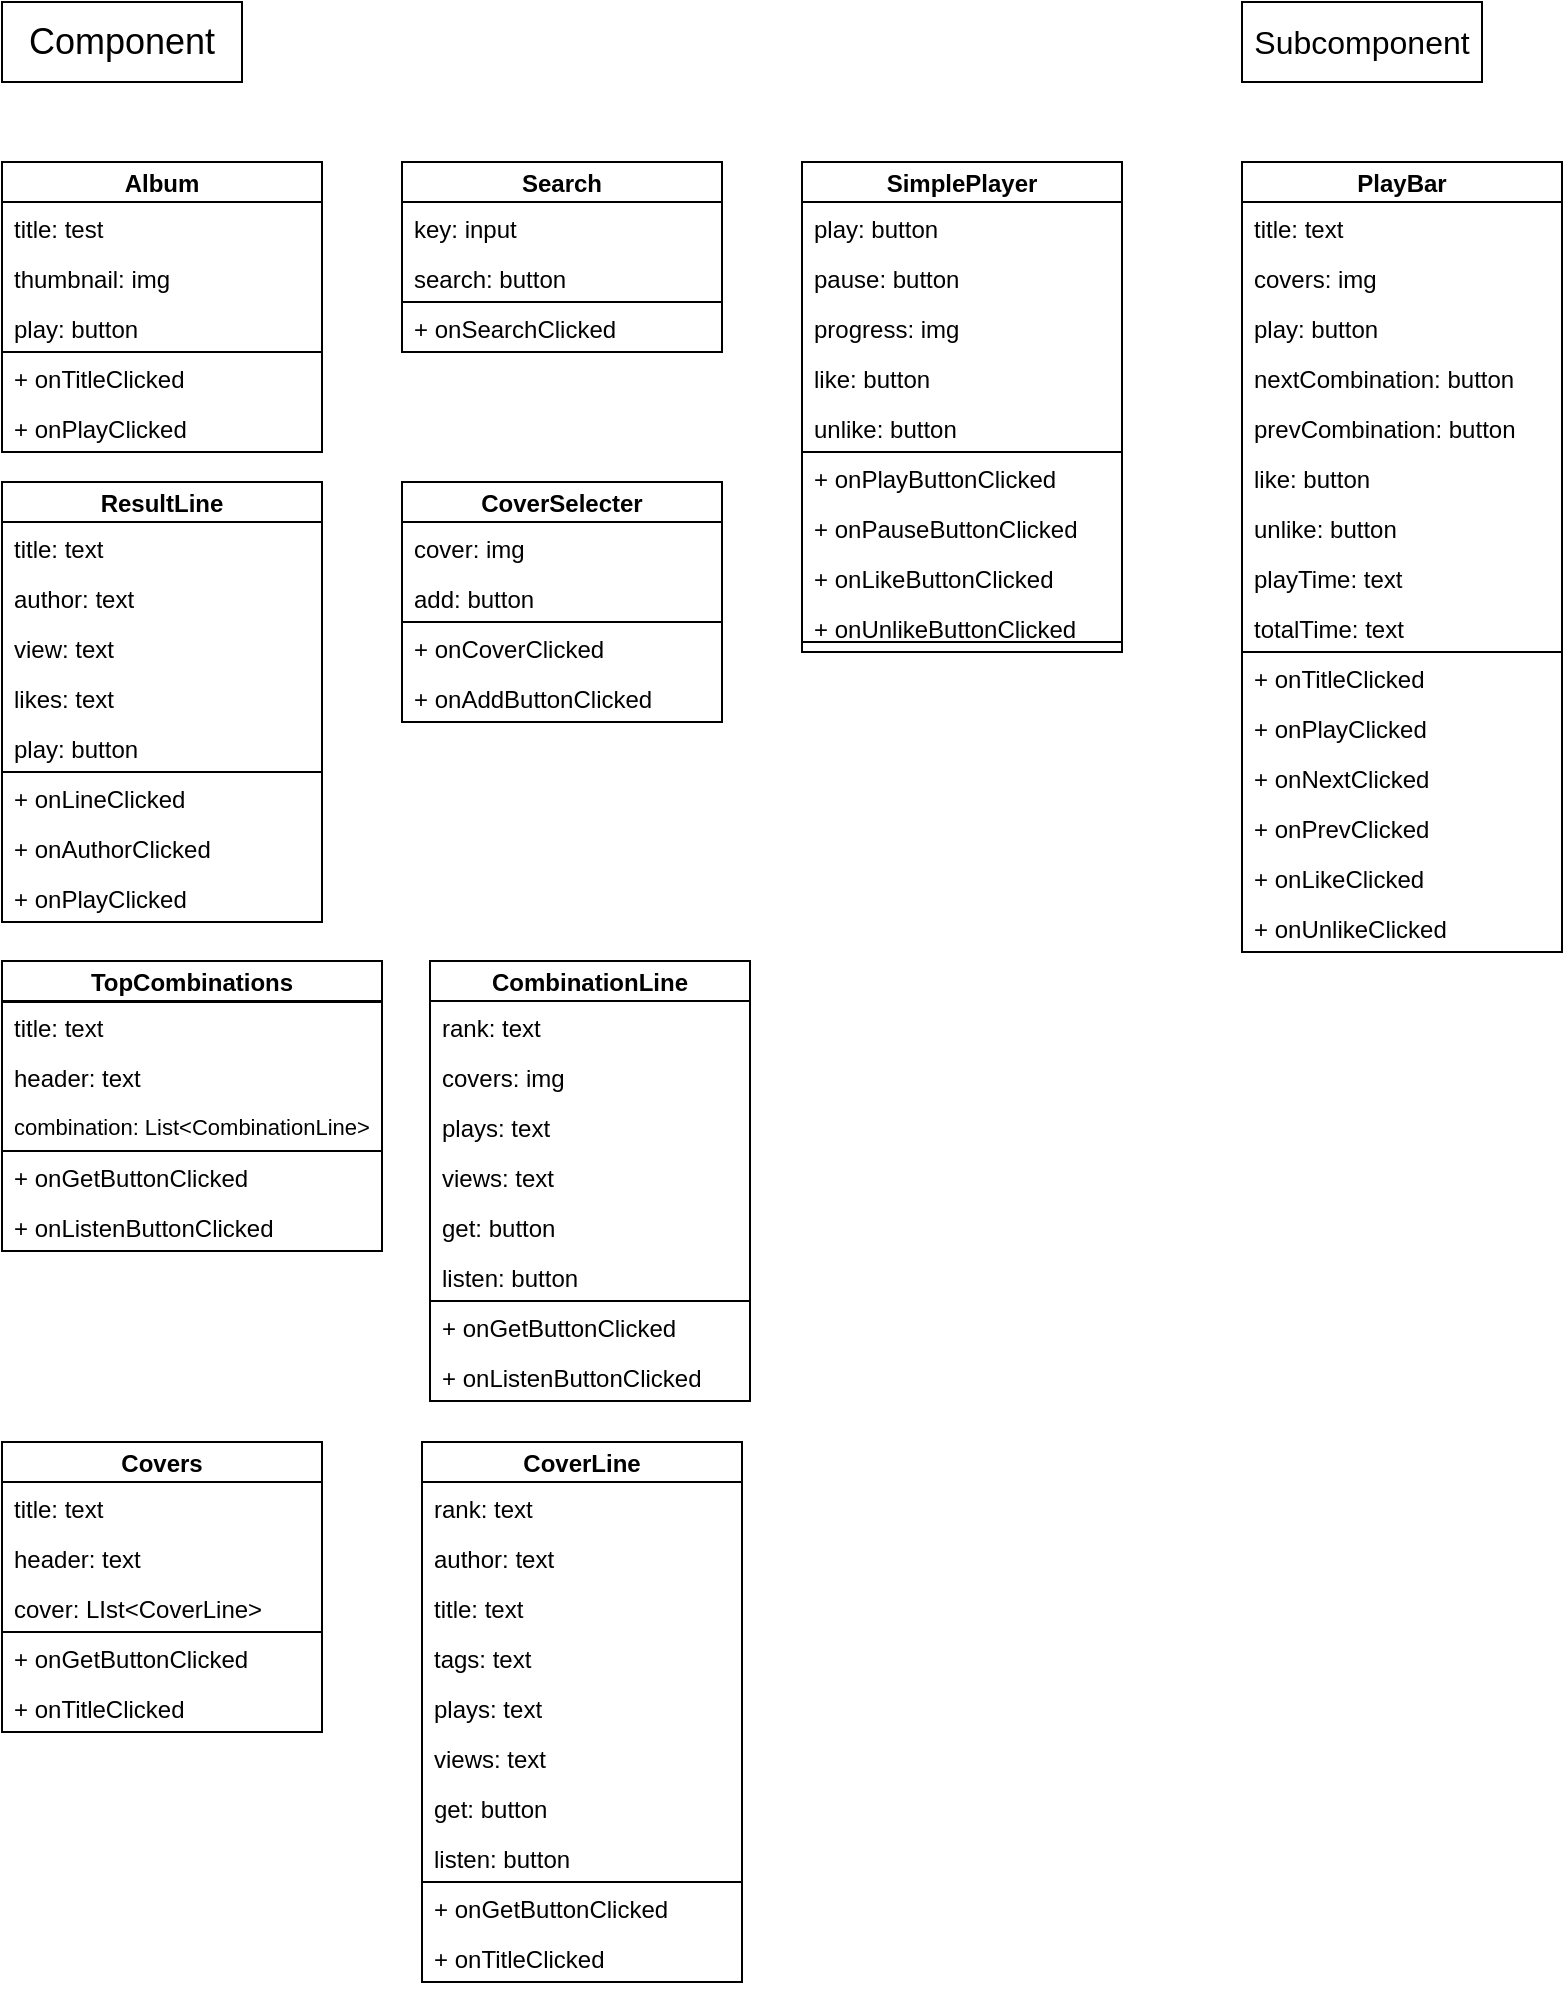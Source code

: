 <mxfile>
    <diagram id="yxfAynj5KHn1HwAmodsz" name="Page-1">
        <mxGraphModel dx="1209" dy="1129" grid="1" gridSize="10" guides="1" tooltips="1" connect="1" arrows="1" fold="1" page="1" pageScale="1" pageWidth="827" pageHeight="1169" math="0" shadow="0">
            <root>
                <mxCell id="0"/>
                <mxCell id="1" parent="0"/>
                <mxCell id="4" value="&lt;font style=&quot;font-size: 18px&quot;&gt;Component&lt;/font&gt;" style="whiteSpace=wrap;html=1;" parent="1" vertex="1">
                    <mxGeometry x="40" y="40" width="120" height="40" as="geometry"/>
                </mxCell>
                <mxCell id="5" value="&lt;font style=&quot;font-size: 16px&quot;&gt;Subcomponent&lt;/font&gt;" style="whiteSpace=wrap;html=1;" parent="1" vertex="1">
                    <mxGeometry x="660" y="40" width="120" height="40" as="geometry"/>
                </mxCell>
                <mxCell id="26" value="PlayBar" style="swimlane;startSize=20;" parent="1" vertex="1">
                    <mxGeometry x="660" y="120" width="160" height="395" as="geometry">
                        <mxRectangle x="-800" y="120" width="130" height="23" as="alternateBounds"/>
                    </mxGeometry>
                </mxCell>
                <mxCell id="27" value="" style="swimlane;fontStyle=0;childLayout=stackLayout;horizontal=1;startSize=0;horizontalStack=0;resizeParent=1;resizeParentMax=0;resizeLast=0;collapsible=1;marginBottom=0;" parent="26" vertex="1">
                    <mxGeometry y="20" width="160" height="225" as="geometry">
                        <mxRectangle y="20" width="40" height="26" as="alternateBounds"/>
                    </mxGeometry>
                </mxCell>
                <mxCell id="28" value="title: text" style="text;strokeColor=none;fillColor=none;align=left;verticalAlign=top;spacingLeft=4;spacingRight=4;overflow=hidden;rotatable=0;points=[[0,0.5],[1,0.5]];portConstraint=eastwest;" parent="27" vertex="1">
                    <mxGeometry width="160" height="25" as="geometry"/>
                </mxCell>
                <mxCell id="37" value="covers: img" style="text;strokeColor=none;fillColor=none;align=left;verticalAlign=top;spacingLeft=4;spacingRight=4;overflow=hidden;rotatable=0;points=[[0,0.5],[1,0.5]];portConstraint=eastwest;" parent="27" vertex="1">
                    <mxGeometry y="25" width="160" height="25" as="geometry"/>
                </mxCell>
                <mxCell id="38" value="play: button" style="text;strokeColor=none;fillColor=none;align=left;verticalAlign=top;spacingLeft=4;spacingRight=4;overflow=hidden;rotatable=0;points=[[0,0.5],[1,0.5]];portConstraint=eastwest;" parent="27" vertex="1">
                    <mxGeometry y="50" width="160" height="25" as="geometry"/>
                </mxCell>
                <mxCell id="39" value="nextCombination: button" style="text;strokeColor=none;fillColor=none;align=left;verticalAlign=top;spacingLeft=4;spacingRight=4;overflow=hidden;rotatable=0;points=[[0,0.5],[1,0.5]];portConstraint=eastwest;" parent="27" vertex="1">
                    <mxGeometry y="75" width="160" height="25" as="geometry"/>
                </mxCell>
                <mxCell id="40" value="prevCombination: button" style="text;strokeColor=none;fillColor=none;align=left;verticalAlign=top;spacingLeft=4;spacingRight=4;overflow=hidden;rotatable=0;points=[[0,0.5],[1,0.5]];portConstraint=eastwest;" parent="27" vertex="1">
                    <mxGeometry y="100" width="160" height="25" as="geometry"/>
                </mxCell>
                <mxCell id="41" value="like: button" style="text;strokeColor=none;fillColor=none;align=left;verticalAlign=top;spacingLeft=4;spacingRight=4;overflow=hidden;rotatable=0;points=[[0,0.5],[1,0.5]];portConstraint=eastwest;" parent="27" vertex="1">
                    <mxGeometry y="125" width="160" height="25" as="geometry"/>
                </mxCell>
                <mxCell id="42" value="unlike: button" style="text;strokeColor=none;fillColor=none;align=left;verticalAlign=top;spacingLeft=4;spacingRight=4;overflow=hidden;rotatable=0;points=[[0,0.5],[1,0.5]];portConstraint=eastwest;" parent="27" vertex="1">
                    <mxGeometry y="150" width="160" height="25" as="geometry"/>
                </mxCell>
                <mxCell id="43" value="playTime: text" style="text;strokeColor=none;fillColor=none;align=left;verticalAlign=top;spacingLeft=4;spacingRight=4;overflow=hidden;rotatable=0;points=[[0,0.5],[1,0.5]];portConstraint=eastwest;" parent="27" vertex="1">
                    <mxGeometry y="175" width="160" height="25" as="geometry"/>
                </mxCell>
                <mxCell id="44" value="totalTime: text" style="text;strokeColor=none;fillColor=none;align=left;verticalAlign=top;spacingLeft=4;spacingRight=4;overflow=hidden;rotatable=0;points=[[0,0.5],[1,0.5]];portConstraint=eastwest;" parent="27" vertex="1">
                    <mxGeometry y="200" width="160" height="25" as="geometry"/>
                </mxCell>
                <mxCell id="31" value="" style="swimlane;fontStyle=0;childLayout=stackLayout;horizontal=1;startSize=0;horizontalStack=0;resizeParent=1;resizeParentMax=0;resizeLast=0;collapsible=1;marginBottom=0;" parent="26" vertex="1">
                    <mxGeometry y="245" width="160" height="150" as="geometry">
                        <mxRectangle y="20" width="40" height="26" as="alternateBounds"/>
                    </mxGeometry>
                </mxCell>
                <mxCell id="32" value="+ onTitleClicked" style="text;strokeColor=none;fillColor=none;align=left;verticalAlign=top;spacingLeft=4;spacingRight=4;overflow=hidden;rotatable=0;points=[[0,0.5],[1,0.5]];portConstraint=eastwest;" parent="31" vertex="1">
                    <mxGeometry width="160" height="25" as="geometry"/>
                </mxCell>
                <mxCell id="46" value="+ onPlayClicked" style="text;strokeColor=none;fillColor=none;align=left;verticalAlign=top;spacingLeft=4;spacingRight=4;overflow=hidden;rotatable=0;points=[[0,0.5],[1,0.5]];portConstraint=eastwest;" parent="31" vertex="1">
                    <mxGeometry y="25" width="160" height="25" as="geometry"/>
                </mxCell>
                <mxCell id="47" value="+ onNextClicked" style="text;strokeColor=none;fillColor=none;align=left;verticalAlign=top;spacingLeft=4;spacingRight=4;overflow=hidden;rotatable=0;points=[[0,0.5],[1,0.5]];portConstraint=eastwest;" parent="31" vertex="1">
                    <mxGeometry y="50" width="160" height="25" as="geometry"/>
                </mxCell>
                <mxCell id="48" value="+ onPrevClicked" style="text;strokeColor=none;fillColor=none;align=left;verticalAlign=top;spacingLeft=4;spacingRight=4;overflow=hidden;rotatable=0;points=[[0,0.5],[1,0.5]];portConstraint=eastwest;" parent="31" vertex="1">
                    <mxGeometry y="75" width="160" height="25" as="geometry"/>
                </mxCell>
                <mxCell id="49" value="+ onLikeClicked" style="text;strokeColor=none;fillColor=none;align=left;verticalAlign=top;spacingLeft=4;spacingRight=4;overflow=hidden;rotatable=0;points=[[0,0.5],[1,0.5]];portConstraint=eastwest;" parent="31" vertex="1">
                    <mxGeometry y="100" width="160" height="25" as="geometry"/>
                </mxCell>
                <mxCell id="50" value="+ onUnlikeClicked" style="text;strokeColor=none;fillColor=none;align=left;verticalAlign=top;spacingLeft=4;spacingRight=4;overflow=hidden;rotatable=0;points=[[0,0.5],[1,0.5]];portConstraint=eastwest;" parent="31" vertex="1">
                    <mxGeometry y="125" width="160" height="25" as="geometry"/>
                </mxCell>
                <mxCell id="80" value="Album" style="swimlane;startSize=20;" parent="1" vertex="1">
                    <mxGeometry x="40" y="120" width="160" height="145" as="geometry">
                        <mxRectangle x="-800" y="120" width="130" height="23" as="alternateBounds"/>
                    </mxGeometry>
                </mxCell>
                <mxCell id="81" value="" style="swimlane;fontStyle=0;childLayout=stackLayout;horizontal=1;startSize=0;horizontalStack=0;resizeParent=1;resizeParentMax=0;resizeLast=0;collapsible=1;marginBottom=0;" parent="80" vertex="1">
                    <mxGeometry y="20" width="160" height="75" as="geometry">
                        <mxRectangle y="20" width="40" height="26" as="alternateBounds"/>
                    </mxGeometry>
                </mxCell>
                <mxCell id="82" value="title: test" style="text;strokeColor=none;fillColor=none;align=left;verticalAlign=top;spacingLeft=4;spacingRight=4;overflow=hidden;rotatable=0;points=[[0,0.5],[1,0.5]];portConstraint=eastwest;" parent="81" vertex="1">
                    <mxGeometry width="160" height="25" as="geometry"/>
                </mxCell>
                <mxCell id="83" value="thumbnail: img" style="text;strokeColor=none;fillColor=none;align=left;verticalAlign=top;spacingLeft=4;spacingRight=4;overflow=hidden;rotatable=0;points=[[0,0.5],[1,0.5]];portConstraint=eastwest;" parent="81" vertex="1">
                    <mxGeometry y="25" width="160" height="25" as="geometry"/>
                </mxCell>
                <mxCell id="84" value="play: button" style="text;strokeColor=none;fillColor=none;align=left;verticalAlign=top;spacingLeft=4;spacingRight=4;overflow=hidden;rotatable=0;points=[[0,0.5],[1,0.5]];portConstraint=eastwest;" parent="81" vertex="1">
                    <mxGeometry y="50" width="160" height="25" as="geometry"/>
                </mxCell>
                <mxCell id="86" value="" style="swimlane;fontStyle=0;childLayout=stackLayout;horizontal=1;startSize=0;horizontalStack=0;resizeParent=1;resizeParentMax=0;resizeLast=0;collapsible=1;marginBottom=0;" parent="80" vertex="1">
                    <mxGeometry y="95" width="160" height="50" as="geometry">
                        <mxRectangle y="20" width="40" height="26" as="alternateBounds"/>
                    </mxGeometry>
                </mxCell>
                <mxCell id="87" value="+ onTitleClicked" style="text;strokeColor=none;fillColor=none;align=left;verticalAlign=top;spacingLeft=4;spacingRight=4;overflow=hidden;rotatable=0;points=[[0,0.5],[1,0.5]];portConstraint=eastwest;" parent="86" vertex="1">
                    <mxGeometry width="160" height="25" as="geometry"/>
                </mxCell>
                <mxCell id="88" value="+ onPlayClicked" style="text;strokeColor=none;fillColor=none;align=left;verticalAlign=top;spacingLeft=4;spacingRight=4;overflow=hidden;rotatable=0;points=[[0,0.5],[1,0.5]];portConstraint=eastwest;" parent="86" vertex="1">
                    <mxGeometry y="25" width="160" height="25" as="geometry"/>
                </mxCell>
                <mxCell id="90" value="ResultLine" style="swimlane;startSize=20;" parent="1" vertex="1">
                    <mxGeometry x="40" y="280" width="160" height="220" as="geometry">
                        <mxRectangle x="-800" y="120" width="130" height="23" as="alternateBounds"/>
                    </mxGeometry>
                </mxCell>
                <mxCell id="91" value="" style="swimlane;fontStyle=0;childLayout=stackLayout;horizontal=1;startSize=0;horizontalStack=0;resizeParent=1;resizeParentMax=0;resizeLast=0;collapsible=1;marginBottom=0;" parent="90" vertex="1">
                    <mxGeometry y="20" width="160" height="125" as="geometry">
                        <mxRectangle y="20" width="40" height="26" as="alternateBounds"/>
                    </mxGeometry>
                </mxCell>
                <mxCell id="92" value="title: text" style="text;strokeColor=none;fillColor=none;align=left;verticalAlign=top;spacingLeft=4;spacingRight=4;overflow=hidden;rotatable=0;points=[[0,0.5],[1,0.5]];portConstraint=eastwest;" parent="91" vertex="1">
                    <mxGeometry width="160" height="25" as="geometry"/>
                </mxCell>
                <mxCell id="93" value="author: text" style="text;strokeColor=none;fillColor=none;align=left;verticalAlign=top;spacingLeft=4;spacingRight=4;overflow=hidden;rotatable=0;points=[[0,0.5],[1,0.5]];portConstraint=eastwest;" parent="91" vertex="1">
                    <mxGeometry y="25" width="160" height="25" as="geometry"/>
                </mxCell>
                <mxCell id="94" value="view: text" style="text;strokeColor=none;fillColor=none;align=left;verticalAlign=top;spacingLeft=4;spacingRight=4;overflow=hidden;rotatable=0;points=[[0,0.5],[1,0.5]];portConstraint=eastwest;" parent="91" vertex="1">
                    <mxGeometry y="50" width="160" height="25" as="geometry"/>
                </mxCell>
                <mxCell id="100" value="likes: text" style="text;strokeColor=none;fillColor=none;align=left;verticalAlign=top;spacingLeft=4;spacingRight=4;overflow=hidden;rotatable=0;points=[[0,0.5],[1,0.5]];portConstraint=eastwest;" parent="91" vertex="1">
                    <mxGeometry y="75" width="160" height="25" as="geometry"/>
                </mxCell>
                <mxCell id="101" value="play: button" style="text;strokeColor=none;fillColor=none;align=left;verticalAlign=top;spacingLeft=4;spacingRight=4;overflow=hidden;rotatable=0;points=[[0,0.5],[1,0.5]];portConstraint=eastwest;" parent="91" vertex="1">
                    <mxGeometry y="100" width="160" height="25" as="geometry"/>
                </mxCell>
                <mxCell id="95" value="" style="swimlane;fontStyle=0;childLayout=stackLayout;horizontal=1;startSize=0;horizontalStack=0;resizeParent=1;resizeParentMax=0;resizeLast=0;collapsible=1;marginBottom=0;" parent="90" vertex="1">
                    <mxGeometry y="145" width="160" height="75" as="geometry">
                        <mxRectangle y="20" width="40" height="26" as="alternateBounds"/>
                    </mxGeometry>
                </mxCell>
                <mxCell id="96" value="+ onLineClicked" style="text;strokeColor=none;fillColor=none;align=left;verticalAlign=top;spacingLeft=4;spacingRight=4;overflow=hidden;rotatable=0;points=[[0,0.5],[1,0.5]];portConstraint=eastwest;" parent="95" vertex="1">
                    <mxGeometry width="160" height="25" as="geometry"/>
                </mxCell>
                <mxCell id="97" value="+ onAuthorClicked" style="text;strokeColor=none;fillColor=none;align=left;verticalAlign=top;spacingLeft=4;spacingRight=4;overflow=hidden;rotatable=0;points=[[0,0.5],[1,0.5]];portConstraint=eastwest;" parent="95" vertex="1">
                    <mxGeometry y="25" width="160" height="25" as="geometry"/>
                </mxCell>
                <mxCell id="102" value="+ onPlayClicked" style="text;strokeColor=none;fillColor=none;align=left;verticalAlign=top;spacingLeft=4;spacingRight=4;overflow=hidden;rotatable=0;points=[[0,0.5],[1,0.5]];portConstraint=eastwest;" parent="95" vertex="1">
                    <mxGeometry y="50" width="160" height="25" as="geometry"/>
                </mxCell>
                <mxCell id="143" value="Search" style="swimlane;startSize=20;" parent="1" vertex="1">
                    <mxGeometry x="240" y="120" width="160" height="95" as="geometry">
                        <mxRectangle x="-800" y="120" width="130" height="23" as="alternateBounds"/>
                    </mxGeometry>
                </mxCell>
                <mxCell id="144" value="" style="swimlane;fontStyle=0;childLayout=stackLayout;horizontal=1;startSize=0;horizontalStack=0;resizeParent=1;resizeParentMax=0;resizeLast=0;collapsible=1;marginBottom=0;" parent="143" vertex="1">
                    <mxGeometry y="20" width="160" height="50" as="geometry">
                        <mxRectangle y="20" width="40" height="26" as="alternateBounds"/>
                    </mxGeometry>
                </mxCell>
                <mxCell id="145" value="key: input" style="text;strokeColor=none;fillColor=none;align=left;verticalAlign=top;spacingLeft=4;spacingRight=4;overflow=hidden;rotatable=0;points=[[0,0.5],[1,0.5]];portConstraint=eastwest;" parent="144" vertex="1">
                    <mxGeometry width="160" height="25" as="geometry"/>
                </mxCell>
                <mxCell id="146" value="search: button" style="text;strokeColor=none;fillColor=none;align=left;verticalAlign=top;spacingLeft=4;spacingRight=4;overflow=hidden;rotatable=0;points=[[0,0.5],[1,0.5]];portConstraint=eastwest;" parent="144" vertex="1">
                    <mxGeometry y="25" width="160" height="25" as="geometry"/>
                </mxCell>
                <mxCell id="148" value="" style="swimlane;fontStyle=0;childLayout=stackLayout;horizontal=1;startSize=0;horizontalStack=0;resizeParent=1;resizeParentMax=0;resizeLast=0;collapsible=1;marginBottom=0;" parent="143" vertex="1">
                    <mxGeometry y="70" width="160" height="25" as="geometry">
                        <mxRectangle y="20" width="40" height="26" as="alternateBounds"/>
                    </mxGeometry>
                </mxCell>
                <mxCell id="149" value="+ onSearchClicked" style="text;strokeColor=none;fillColor=none;align=left;verticalAlign=top;spacingLeft=4;spacingRight=4;overflow=hidden;rotatable=0;points=[[0,0.5],[1,0.5]];portConstraint=eastwest;" parent="148" vertex="1">
                    <mxGeometry width="160" height="25" as="geometry"/>
                </mxCell>
                <mxCell id="172" value="TopCombinations" style="swimlane;startSize=20;" parent="1" vertex="1">
                    <mxGeometry x="40" y="519.5" width="190" height="20.5" as="geometry">
                        <mxRectangle x="-800" y="120" width="130" height="23" as="alternateBounds"/>
                    </mxGeometry>
                </mxCell>
                <mxCell id="173" value="" style="swimlane;fontStyle=0;childLayout=stackLayout;horizontal=1;startSize=0;horizontalStack=0;resizeParent=1;resizeParentMax=0;resizeLast=0;collapsible=1;marginBottom=0;" parent="172" vertex="1">
                    <mxGeometry y="20" width="190" height="75" as="geometry">
                        <mxRectangle y="20" width="40" height="26" as="alternateBounds"/>
                    </mxGeometry>
                </mxCell>
                <mxCell id="174" value="title: text" style="text;strokeColor=none;fillColor=none;align=left;verticalAlign=top;spacingLeft=4;spacingRight=4;overflow=hidden;rotatable=0;points=[[0,0.5],[1,0.5]];portConstraint=eastwest;" parent="173" vertex="1">
                    <mxGeometry width="190" height="25" as="geometry"/>
                </mxCell>
                <mxCell id="175" value="header: text" style="text;strokeColor=none;fillColor=none;align=left;verticalAlign=top;spacingLeft=4;spacingRight=4;overflow=hidden;rotatable=0;points=[[0,0.5],[1,0.5]];portConstraint=eastwest;" parent="173" vertex="1">
                    <mxGeometry y="25" width="190" height="25" as="geometry"/>
                </mxCell>
                <mxCell id="176" value="combination: List&lt;CombinationLine&gt;" style="text;strokeColor=none;fillColor=none;align=left;verticalAlign=top;spacingLeft=4;spacingRight=4;overflow=hidden;rotatable=0;points=[[0,0.5],[1,0.5]];portConstraint=eastwest;fontSize=11;" parent="173" vertex="1">
                    <mxGeometry y="50" width="190" height="25" as="geometry"/>
                </mxCell>
                <mxCell id="179" value="" style="swimlane;fontStyle=0;childLayout=stackLayout;horizontal=1;startSize=0;horizontalStack=0;resizeParent=1;resizeParentMax=0;resizeLast=0;collapsible=1;marginBottom=0;" parent="172" vertex="1">
                    <mxGeometry y="95" width="190" height="50" as="geometry">
                        <mxRectangle y="20" width="40" height="26" as="alternateBounds"/>
                    </mxGeometry>
                </mxCell>
                <mxCell id="180" value="+ onGetButtonClicked" style="text;strokeColor=none;fillColor=none;align=left;verticalAlign=top;spacingLeft=4;spacingRight=4;overflow=hidden;rotatable=0;points=[[0,0.5],[1,0.5]];portConstraint=eastwest;" parent="179" vertex="1">
                    <mxGeometry width="190" height="25" as="geometry"/>
                </mxCell>
                <mxCell id="181" value="+ onListenButtonClicked" style="text;strokeColor=none;fillColor=none;align=left;verticalAlign=top;spacingLeft=4;spacingRight=4;overflow=hidden;rotatable=0;points=[[0,0.5],[1,0.5]];portConstraint=eastwest;" parent="179" vertex="1">
                    <mxGeometry y="25" width="190" height="25" as="geometry"/>
                </mxCell>
                <mxCell id="183" value="CombinationLine" style="swimlane;startSize=20;" parent="1" vertex="1">
                    <mxGeometry x="254" y="519.5" width="160" height="220" as="geometry">
                        <mxRectangle x="240" y="519.5" width="130" height="23" as="alternateBounds"/>
                    </mxGeometry>
                </mxCell>
                <mxCell id="184" value="" style="swimlane;fontStyle=0;childLayout=stackLayout;horizontal=1;startSize=0;horizontalStack=0;resizeParent=1;resizeParentMax=0;resizeLast=0;collapsible=1;marginBottom=0;" parent="183" vertex="1">
                    <mxGeometry y="20" width="160" height="150" as="geometry">
                        <mxRectangle y="20" width="40" height="26" as="alternateBounds"/>
                    </mxGeometry>
                </mxCell>
                <mxCell id="185" value="rank: text" style="text;strokeColor=none;fillColor=none;align=left;verticalAlign=top;spacingLeft=4;spacingRight=4;overflow=hidden;rotatable=0;points=[[0,0.5],[1,0.5]];portConstraint=eastwest;" parent="184" vertex="1">
                    <mxGeometry width="160" height="25" as="geometry"/>
                </mxCell>
                <mxCell id="186" value="covers: img" style="text;strokeColor=none;fillColor=none;align=left;verticalAlign=top;spacingLeft=4;spacingRight=4;overflow=hidden;rotatable=0;points=[[0,0.5],[1,0.5]];portConstraint=eastwest;" parent="184" vertex="1">
                    <mxGeometry y="25" width="160" height="25" as="geometry"/>
                </mxCell>
                <mxCell id="187" value="plays: text" style="text;strokeColor=none;fillColor=none;align=left;verticalAlign=top;spacingLeft=4;spacingRight=4;overflow=hidden;rotatable=0;points=[[0,0.5],[1,0.5]];portConstraint=eastwest;" parent="184" vertex="1">
                    <mxGeometry y="50" width="160" height="25" as="geometry"/>
                </mxCell>
                <mxCell id="191" value="views: text" style="text;strokeColor=none;fillColor=none;align=left;verticalAlign=top;spacingLeft=4;spacingRight=4;overflow=hidden;rotatable=0;points=[[0,0.5],[1,0.5]];portConstraint=eastwest;" parent="184" vertex="1">
                    <mxGeometry y="75" width="160" height="25" as="geometry"/>
                </mxCell>
                <mxCell id="193" value="get: button" style="text;strokeColor=none;fillColor=none;align=left;verticalAlign=top;spacingLeft=4;spacingRight=4;overflow=hidden;rotatable=0;points=[[0,0.5],[1,0.5]];portConstraint=eastwest;" parent="184" vertex="1">
                    <mxGeometry y="100" width="160" height="25" as="geometry"/>
                </mxCell>
                <mxCell id="192" value="listen: button" style="text;strokeColor=none;fillColor=none;align=left;verticalAlign=top;spacingLeft=4;spacingRight=4;overflow=hidden;rotatable=0;points=[[0,0.5],[1,0.5]];portConstraint=eastwest;" parent="184" vertex="1">
                    <mxGeometry y="125" width="160" height="25" as="geometry"/>
                </mxCell>
                <mxCell id="188" value="" style="swimlane;fontStyle=0;childLayout=stackLayout;horizontal=1;startSize=0;horizontalStack=0;resizeParent=1;resizeParentMax=0;resizeLast=0;collapsible=1;marginBottom=0;" parent="183" vertex="1">
                    <mxGeometry y="170" width="160" height="50" as="geometry">
                        <mxRectangle y="20" width="40" height="26" as="alternateBounds"/>
                    </mxGeometry>
                </mxCell>
                <mxCell id="189" value="+ onGetButtonClicked" style="text;strokeColor=none;fillColor=none;align=left;verticalAlign=top;spacingLeft=4;spacingRight=4;overflow=hidden;rotatable=0;points=[[0,0.5],[1,0.5]];portConstraint=eastwest;" parent="188" vertex="1">
                    <mxGeometry width="160" height="25" as="geometry"/>
                </mxCell>
                <mxCell id="190" value="+ onListenButtonClicked" style="text;strokeColor=none;fillColor=none;align=left;verticalAlign=top;spacingLeft=4;spacingRight=4;overflow=hidden;rotatable=0;points=[[0,0.5],[1,0.5]];portConstraint=eastwest;" parent="188" vertex="1">
                    <mxGeometry y="25" width="160" height="25" as="geometry"/>
                </mxCell>
                <mxCell id="194" value="CoverSelecter" style="swimlane;startSize=20;" parent="1" vertex="1">
                    <mxGeometry x="240" y="280" width="160" height="120" as="geometry">
                        <mxRectangle x="-800" y="120" width="130" height="23" as="alternateBounds"/>
                    </mxGeometry>
                </mxCell>
                <mxCell id="195" value="" style="swimlane;fontStyle=0;childLayout=stackLayout;horizontal=1;startSize=0;horizontalStack=0;resizeParent=1;resizeParentMax=0;resizeLast=0;collapsible=1;marginBottom=0;" parent="194" vertex="1">
                    <mxGeometry y="20" width="160" height="100" as="geometry">
                        <mxRectangle y="20" width="40" height="26" as="alternateBounds"/>
                    </mxGeometry>
                </mxCell>
                <mxCell id="196" value="cover: img" style="text;strokeColor=none;fillColor=none;align=left;verticalAlign=top;spacingLeft=4;spacingRight=4;overflow=hidden;rotatable=0;points=[[0,0.5],[1,0.5]];portConstraint=eastwest;" parent="195" vertex="1">
                    <mxGeometry width="160" height="25" as="geometry"/>
                </mxCell>
                <mxCell id="197" value="add: button" style="text;strokeColor=none;fillColor=none;align=left;verticalAlign=top;spacingLeft=4;spacingRight=4;overflow=hidden;rotatable=0;points=[[0,0.5],[1,0.5]];portConstraint=eastwest;" parent="195" vertex="1">
                    <mxGeometry y="25" width="160" height="25" as="geometry"/>
                </mxCell>
                <mxCell id="202" value="" style="swimlane;fontStyle=0;childLayout=stackLayout;horizontal=1;startSize=0;horizontalStack=0;resizeParent=1;resizeParentMax=0;resizeLast=0;collapsible=1;marginBottom=0;" parent="195" vertex="1">
                    <mxGeometry y="50" width="160" height="50" as="geometry">
                        <mxRectangle y="20" width="40" height="26" as="alternateBounds"/>
                    </mxGeometry>
                </mxCell>
                <mxCell id="203" value="+ onCoverClicked" style="text;strokeColor=none;fillColor=none;align=left;verticalAlign=top;spacingLeft=4;spacingRight=4;overflow=hidden;rotatable=0;points=[[0,0.5],[1,0.5]];portConstraint=eastwest;" parent="202" vertex="1">
                    <mxGeometry width="160" height="25" as="geometry"/>
                </mxCell>
                <mxCell id="204" value="+ onAddButtonClicked" style="text;strokeColor=none;fillColor=none;align=left;verticalAlign=top;spacingLeft=4;spacingRight=4;overflow=hidden;rotatable=0;points=[[0,0.5],[1,0.5]];portConstraint=eastwest;" parent="202" vertex="1">
                    <mxGeometry y="25" width="160" height="25" as="geometry"/>
                </mxCell>
                <mxCell id="206" value="Covers" style="swimlane;startSize=20;" parent="1" vertex="1">
                    <mxGeometry x="40" y="760" width="160" height="145" as="geometry">
                        <mxRectangle x="-800" y="120" width="130" height="23" as="alternateBounds"/>
                    </mxGeometry>
                </mxCell>
                <mxCell id="207" value="" style="swimlane;fontStyle=0;childLayout=stackLayout;horizontal=1;startSize=0;horizontalStack=0;resizeParent=1;resizeParentMax=0;resizeLast=0;collapsible=1;marginBottom=0;" parent="206" vertex="1">
                    <mxGeometry y="20" width="160" height="75" as="geometry">
                        <mxRectangle y="20" width="40" height="26" as="alternateBounds"/>
                    </mxGeometry>
                </mxCell>
                <mxCell id="208" value="title: text" style="text;strokeColor=none;fillColor=none;align=left;verticalAlign=top;spacingLeft=4;spacingRight=4;overflow=hidden;rotatable=0;points=[[0,0.5],[1,0.5]];portConstraint=eastwest;" parent="207" vertex="1">
                    <mxGeometry width="160" height="25" as="geometry"/>
                </mxCell>
                <mxCell id="209" value="header: text" style="text;strokeColor=none;fillColor=none;align=left;verticalAlign=top;spacingLeft=4;spacingRight=4;overflow=hidden;rotatable=0;points=[[0,0.5],[1,0.5]];portConstraint=eastwest;" parent="207" vertex="1">
                    <mxGeometry y="25" width="160" height="25" as="geometry"/>
                </mxCell>
                <mxCell id="210" value="cover: LIst&lt;CoverLine&gt;" style="text;strokeColor=none;fillColor=none;align=left;verticalAlign=top;spacingLeft=4;spacingRight=4;overflow=hidden;rotatable=0;points=[[0,0.5],[1,0.5]];portConstraint=eastwest;" parent="207" vertex="1">
                    <mxGeometry y="50" width="160" height="25" as="geometry"/>
                </mxCell>
                <mxCell id="211" value="" style="swimlane;fontStyle=0;childLayout=stackLayout;horizontal=1;startSize=0;horizontalStack=0;resizeParent=1;resizeParentMax=0;resizeLast=0;collapsible=1;marginBottom=0;" parent="206" vertex="1">
                    <mxGeometry y="95" width="160" height="50" as="geometry">
                        <mxRectangle y="20" width="40" height="26" as="alternateBounds"/>
                    </mxGeometry>
                </mxCell>
                <mxCell id="212" value="+ onGetButtonClicked" style="text;strokeColor=none;fillColor=none;align=left;verticalAlign=top;spacingLeft=4;spacingRight=4;overflow=hidden;rotatable=0;points=[[0,0.5],[1,0.5]];portConstraint=eastwest;" parent="211" vertex="1">
                    <mxGeometry width="160" height="25" as="geometry"/>
                </mxCell>
                <mxCell id="213" value="+ onTitleClicked" style="text;strokeColor=none;fillColor=none;align=left;verticalAlign=top;spacingLeft=4;spacingRight=4;overflow=hidden;rotatable=0;points=[[0,0.5],[1,0.5]];portConstraint=eastwest;" parent="211" vertex="1">
                    <mxGeometry y="25" width="160" height="25" as="geometry"/>
                </mxCell>
                <mxCell id="214" value="CoverLine" style="swimlane;startSize=20;" parent="1" vertex="1">
                    <mxGeometry x="250" y="760" width="160" height="270" as="geometry">
                        <mxRectangle x="-800" y="120" width="130" height="23" as="alternateBounds"/>
                    </mxGeometry>
                </mxCell>
                <mxCell id="215" value="" style="swimlane;fontStyle=0;childLayout=stackLayout;horizontal=1;startSize=0;horizontalStack=0;resizeParent=1;resizeParentMax=0;resizeLast=0;collapsible=1;marginBottom=0;" parent="214" vertex="1">
                    <mxGeometry y="20" width="160" height="200" as="geometry">
                        <mxRectangle y="20" width="40" height="26" as="alternateBounds"/>
                    </mxGeometry>
                </mxCell>
                <mxCell id="216" value="rank: text" style="text;strokeColor=none;fillColor=none;align=left;verticalAlign=top;spacingLeft=4;spacingRight=4;overflow=hidden;rotatable=0;points=[[0,0.5],[1,0.5]];portConstraint=eastwest;" parent="215" vertex="1">
                    <mxGeometry width="160" height="25" as="geometry"/>
                </mxCell>
                <mxCell id="217" value="author: text" style="text;strokeColor=none;fillColor=none;align=left;verticalAlign=top;spacingLeft=4;spacingRight=4;overflow=hidden;rotatable=0;points=[[0,0.5],[1,0.5]];portConstraint=eastwest;" parent="215" vertex="1">
                    <mxGeometry y="25" width="160" height="25" as="geometry"/>
                </mxCell>
                <mxCell id="227" value="title: text" style="text;strokeColor=none;fillColor=none;align=left;verticalAlign=top;spacingLeft=4;spacingRight=4;overflow=hidden;rotatable=0;points=[[0,0.5],[1,0.5]];portConstraint=eastwest;" parent="215" vertex="1">
                    <mxGeometry y="50" width="160" height="25" as="geometry"/>
                </mxCell>
                <mxCell id="228" value="tags: text" style="text;strokeColor=none;fillColor=none;align=left;verticalAlign=top;spacingLeft=4;spacingRight=4;overflow=hidden;rotatable=0;points=[[0,0.5],[1,0.5]];portConstraint=eastwest;" parent="215" vertex="1">
                    <mxGeometry y="75" width="160" height="25" as="geometry"/>
                </mxCell>
                <mxCell id="218" value="plays: text" style="text;strokeColor=none;fillColor=none;align=left;verticalAlign=top;spacingLeft=4;spacingRight=4;overflow=hidden;rotatable=0;points=[[0,0.5],[1,0.5]];portConstraint=eastwest;" parent="215" vertex="1">
                    <mxGeometry y="100" width="160" height="25" as="geometry"/>
                </mxCell>
                <mxCell id="219" value="views: text" style="text;strokeColor=none;fillColor=none;align=left;verticalAlign=top;spacingLeft=4;spacingRight=4;overflow=hidden;rotatable=0;points=[[0,0.5],[1,0.5]];portConstraint=eastwest;" parent="215" vertex="1">
                    <mxGeometry y="125" width="160" height="25" as="geometry"/>
                </mxCell>
                <mxCell id="220" value="get: button" style="text;strokeColor=none;fillColor=none;align=left;verticalAlign=top;spacingLeft=4;spacingRight=4;overflow=hidden;rotatable=0;points=[[0,0.5],[1,0.5]];portConstraint=eastwest;" parent="215" vertex="1">
                    <mxGeometry y="150" width="160" height="25" as="geometry"/>
                </mxCell>
                <mxCell id="221" value="listen: button" style="text;strokeColor=none;fillColor=none;align=left;verticalAlign=top;spacingLeft=4;spacingRight=4;overflow=hidden;rotatable=0;points=[[0,0.5],[1,0.5]];portConstraint=eastwest;" parent="215" vertex="1">
                    <mxGeometry y="175" width="160" height="25" as="geometry"/>
                </mxCell>
                <mxCell id="222" value="" style="swimlane;fontStyle=0;childLayout=stackLayout;horizontal=1;startSize=0;horizontalStack=0;resizeParent=1;resizeParentMax=0;resizeLast=0;collapsible=1;marginBottom=0;" parent="214" vertex="1">
                    <mxGeometry y="220" width="160" height="50" as="geometry">
                        <mxRectangle y="20" width="40" height="26" as="alternateBounds"/>
                    </mxGeometry>
                </mxCell>
                <mxCell id="223" value="+ onGetButtonClicked" style="text;strokeColor=none;fillColor=none;align=left;verticalAlign=top;spacingLeft=4;spacingRight=4;overflow=hidden;rotatable=0;points=[[0,0.5],[1,0.5]];portConstraint=eastwest;" parent="222" vertex="1">
                    <mxGeometry width="160" height="25" as="geometry"/>
                </mxCell>
                <mxCell id="229" value="+ onTitleClicked" style="text;strokeColor=none;fillColor=none;align=left;verticalAlign=top;spacingLeft=4;spacingRight=4;overflow=hidden;rotatable=0;points=[[0,0.5],[1,0.5]];portConstraint=eastwest;" parent="222" vertex="1">
                    <mxGeometry y="25" width="160" height="25" as="geometry"/>
                </mxCell>
                <mxCell id="261" value="SimplePlayer" style="swimlane;startSize=20;" parent="1" vertex="1">
                    <mxGeometry x="440" y="120" width="160" height="240" as="geometry">
                        <mxRectangle x="-800" y="120" width="130" height="23" as="alternateBounds"/>
                    </mxGeometry>
                </mxCell>
                <mxCell id="262" value="" style="swimlane;fontStyle=0;childLayout=stackLayout;horizontal=1;startSize=0;horizontalStack=0;resizeParent=1;resizeParentMax=0;resizeLast=0;collapsible=1;marginBottom=0;" parent="261" vertex="1">
                    <mxGeometry y="20" width="160" height="125" as="geometry">
                        <mxRectangle y="20" width="40" height="26" as="alternateBounds"/>
                    </mxGeometry>
                </mxCell>
                <mxCell id="263" value="play: button" style="text;strokeColor=none;fillColor=none;align=left;verticalAlign=top;spacingLeft=4;spacingRight=4;overflow=hidden;rotatable=0;points=[[0,0.5],[1,0.5]];portConstraint=eastwest;" parent="262" vertex="1">
                    <mxGeometry width="160" height="25" as="geometry"/>
                </mxCell>
                <mxCell id="264" value="pause: button" style="text;strokeColor=none;fillColor=none;align=left;verticalAlign=top;spacingLeft=4;spacingRight=4;overflow=hidden;rotatable=0;points=[[0,0.5],[1,0.5]];portConstraint=eastwest;" parent="262" vertex="1">
                    <mxGeometry y="25" width="160" height="25" as="geometry"/>
                </mxCell>
                <mxCell id="265" value="progress: img" style="text;strokeColor=none;fillColor=none;align=left;verticalAlign=top;spacingLeft=4;spacingRight=4;overflow=hidden;rotatable=0;points=[[0,0.5],[1,0.5]];portConstraint=eastwest;" parent="262" vertex="1">
                    <mxGeometry y="50" width="160" height="25" as="geometry"/>
                </mxCell>
                <mxCell id="360" value="like: button" style="text;strokeColor=none;fillColor=none;align=left;verticalAlign=top;spacingLeft=4;spacingRight=4;overflow=hidden;rotatable=0;points=[[0,0.5],[1,0.5]];portConstraint=eastwest;" parent="262" vertex="1">
                    <mxGeometry y="75" width="160" height="25" as="geometry"/>
                </mxCell>
                <mxCell id="361" value="unlike: button" style="text;strokeColor=none;fillColor=none;align=left;verticalAlign=top;spacingLeft=4;spacingRight=4;overflow=hidden;rotatable=0;points=[[0,0.5],[1,0.5]];portConstraint=eastwest;" parent="262" vertex="1">
                    <mxGeometry y="100" width="160" height="25" as="geometry"/>
                </mxCell>
                <mxCell id="271" value="" style="swimlane;fontStyle=0;childLayout=stackLayout;horizontal=1;startSize=0;horizontalStack=0;resizeParent=1;resizeParentMax=0;resizeLast=0;collapsible=1;marginBottom=0;" parent="261" vertex="1">
                    <mxGeometry y="145" width="160" height="100" as="geometry">
                        <mxRectangle y="20" width="40" height="26" as="alternateBounds"/>
                    </mxGeometry>
                </mxCell>
                <mxCell id="272" value="+ onPlayButtonClicked" style="text;strokeColor=none;fillColor=none;align=left;verticalAlign=top;spacingLeft=4;spacingRight=4;overflow=hidden;rotatable=0;points=[[0,0.5],[1,0.5]];portConstraint=eastwest;" parent="271" vertex="1">
                    <mxGeometry width="160" height="25" as="geometry"/>
                </mxCell>
                <mxCell id="273" value="+ onPauseButtonClicked" style="text;strokeColor=none;fillColor=none;align=left;verticalAlign=top;spacingLeft=4;spacingRight=4;overflow=hidden;rotatable=0;points=[[0,0.5],[1,0.5]];portConstraint=eastwest;" parent="271" vertex="1">
                    <mxGeometry y="25" width="160" height="25" as="geometry"/>
                </mxCell>
                <mxCell id="362" value="+ onLikeButtonClicked" style="text;strokeColor=none;fillColor=none;align=left;verticalAlign=top;spacingLeft=4;spacingRight=4;overflow=hidden;rotatable=0;points=[[0,0.5],[1,0.5]];portConstraint=eastwest;" parent="271" vertex="1">
                    <mxGeometry y="50" width="160" height="25" as="geometry"/>
                </mxCell>
                <mxCell id="363" value="+ onUnlikeButtonClicked" style="text;strokeColor=none;fillColor=none;align=left;verticalAlign=top;spacingLeft=4;spacingRight=4;overflow=hidden;rotatable=0;points=[[0,0.5],[1,0.5]];portConstraint=eastwest;" parent="271" vertex="1">
                    <mxGeometry y="75" width="160" height="25" as="geometry"/>
                </mxCell>
            </root>
        </mxGraphModel>
    </diagram>
</mxfile>